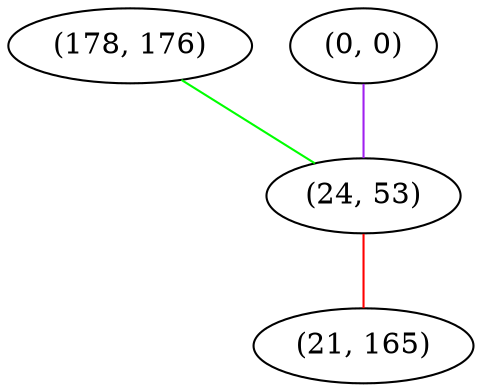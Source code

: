 graph "" {
"(178, 176)";
"(0, 0)";
"(24, 53)";
"(21, 165)";
"(178, 176)" -- "(24, 53)"  [color=green, key=0, weight=2];
"(0, 0)" -- "(24, 53)"  [color=purple, key=0, weight=4];
"(24, 53)" -- "(21, 165)"  [color=red, key=0, weight=1];
}
